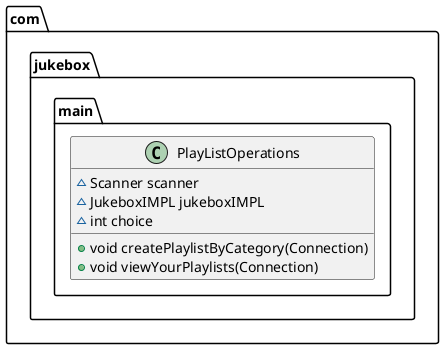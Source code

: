 @startuml
class com.jukebox.main.PlayListOperations {
~ Scanner scanner
~ JukeboxIMPL jukeboxIMPL
~ int choice
+ void createPlaylistByCategory(Connection)
+ void viewYourPlaylists(Connection)
}
@enduml